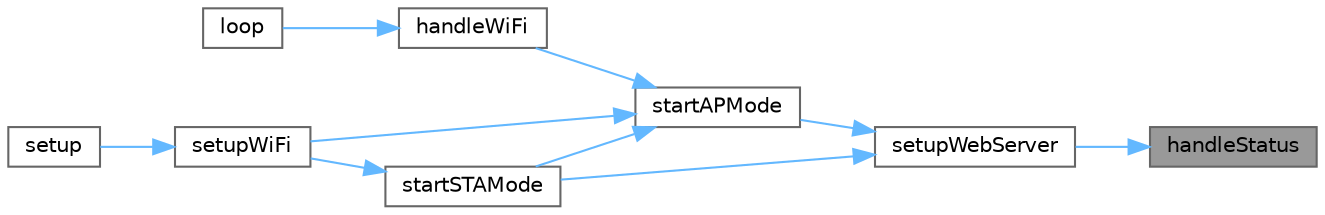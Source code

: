 digraph "handleStatus"
{
 // LATEX_PDF_SIZE
  bgcolor="transparent";
  edge [fontname=Helvetica,fontsize=10,labelfontname=Helvetica,labelfontsize=10];
  node [fontname=Helvetica,fontsize=10,shape=box,height=0.2,width=0.4];
  rankdir="RL";
  Node1 [id="Node000001",label="handleStatus",height=0.2,width=0.4,color="gray40", fillcolor="grey60", style="filled", fontcolor="black",tooltip=" "];
  Node1 -> Node2 [id="edge1_Node000001_Node000002",dir="back",color="steelblue1",style="solid",tooltip=" "];
  Node2 [id="Node000002",label="setupWebServer",height=0.2,width=0.4,color="grey40", fillcolor="white", style="filled",URL="$wifi__manager_8cpp.html#ada2454c68167b49ab4f42817be2b4959",tooltip=" "];
  Node2 -> Node3 [id="edge2_Node000002_Node000003",dir="back",color="steelblue1",style="solid",tooltip=" "];
  Node3 [id="Node000003",label="startAPMode",height=0.2,width=0.4,color="grey40", fillcolor="white", style="filled",URL="$wifi__manager_8cpp.html#a9b3d409b1449092a0b4efaace9c666a2",tooltip=" "];
  Node3 -> Node4 [id="edge3_Node000003_Node000004",dir="back",color="steelblue1",style="solid",tooltip=" "];
  Node4 [id="Node000004",label="handleWiFi",height=0.2,width=0.4,color="grey40", fillcolor="white", style="filled",URL="$wifi__manager_8cpp.html#aef11d16b4d8e760671e3487b2106b6b2",tooltip=" "];
  Node4 -> Node5 [id="edge4_Node000004_Node000005",dir="back",color="steelblue1",style="solid",tooltip=" "];
  Node5 [id="Node000005",label="loop",height=0.2,width=0.4,color="grey40", fillcolor="white", style="filled",URL="$main_8cpp.html#afe461d27b9c48d5921c00d521181f12f",tooltip=" "];
  Node3 -> Node6 [id="edge5_Node000003_Node000006",dir="back",color="steelblue1",style="solid",tooltip=" "];
  Node6 [id="Node000006",label="setupWiFi",height=0.2,width=0.4,color="grey40", fillcolor="white", style="filled",URL="$wifi__manager_8cpp.html#ad2a97dbe5f144cd247e3b15c6af7c767",tooltip=" "];
  Node6 -> Node7 [id="edge6_Node000006_Node000007",dir="back",color="steelblue1",style="solid",tooltip=" "];
  Node7 [id="Node000007",label="setup",height=0.2,width=0.4,color="grey40", fillcolor="white", style="filled",URL="$main_8cpp.html#a4fc01d736fe50cf5b977f755b675f11d",tooltip=" "];
  Node3 -> Node8 [id="edge7_Node000003_Node000008",dir="back",color="steelblue1",style="solid",tooltip=" "];
  Node8 [id="Node000008",label="startSTAMode",height=0.2,width=0.4,color="grey40", fillcolor="white", style="filled",URL="$wifi__manager_8cpp.html#a0a1172dd684c9ed282dc5cb7e1ad1d7f",tooltip=" "];
  Node8 -> Node6 [id="edge8_Node000008_Node000006",dir="back",color="steelblue1",style="solid",tooltip=" "];
  Node2 -> Node8 [id="edge9_Node000002_Node000008",dir="back",color="steelblue1",style="solid",tooltip=" "];
}
